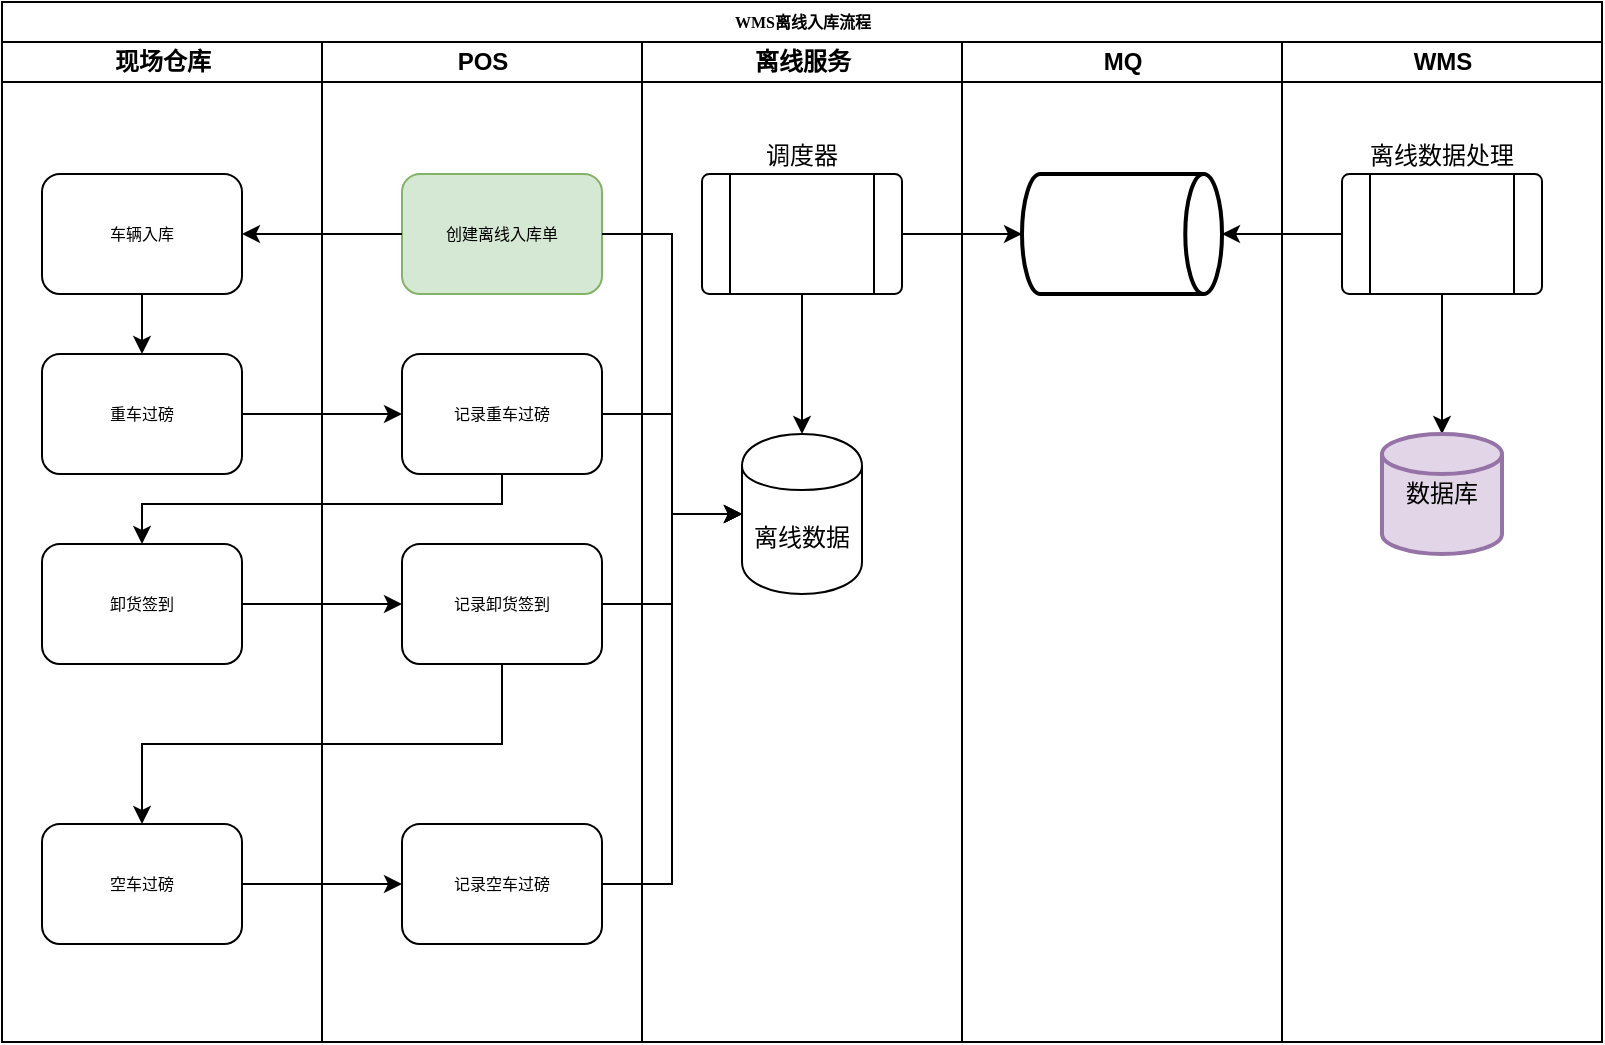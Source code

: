 <mxfile version="12.9.14" type="github">
  <diagram name="Page-1" id="74e2e168-ea6b-b213-b513-2b3c1d86103e">
    <mxGraphModel dx="1038" dy="548" grid="1" gridSize="10" guides="1" tooltips="1" connect="1" arrows="1" fold="1" page="1" pageScale="1" pageWidth="1100" pageHeight="850" background="#ffffff" math="0" shadow="0">
      <root>
        <mxCell id="0" />
        <mxCell id="1" parent="0" />
        <mxCell id="77e6c97f196da883-1" value="WMS离线入库流程" style="swimlane;html=1;childLayout=stackLayout;startSize=20;rounded=0;shadow=0;labelBackgroundColor=none;strokeWidth=1;fontFamily=Verdana;fontSize=8;align=center;" parent="1" vertex="1">
          <mxGeometry x="70" y="40" width="800" height="520" as="geometry" />
        </mxCell>
        <mxCell id="77e6c97f196da883-2" value="现场仓库" style="swimlane;html=1;startSize=20;" parent="77e6c97f196da883-1" vertex="1">
          <mxGeometry y="20" width="160" height="500" as="geometry" />
        </mxCell>
        <mxCell id="xVUOFaVbMT0TcznLDlmr-18" value="" style="edgeStyle=orthogonalEdgeStyle;rounded=0;orthogonalLoop=1;jettySize=auto;html=1;" edge="1" parent="77e6c97f196da883-2" source="77e6c97f196da883-8" target="77e6c97f196da883-9">
          <mxGeometry relative="1" as="geometry" />
        </mxCell>
        <mxCell id="77e6c97f196da883-8" value="车辆入库" style="rounded=1;whiteSpace=wrap;html=1;shadow=0;labelBackgroundColor=none;strokeWidth=1;fontFamily=Verdana;fontSize=8;align=center;" parent="77e6c97f196da883-2" vertex="1">
          <mxGeometry x="20" y="66" width="100" height="60" as="geometry" />
        </mxCell>
        <mxCell id="77e6c97f196da883-9" value="重车过磅" style="rounded=1;whiteSpace=wrap;html=1;shadow=0;labelBackgroundColor=none;strokeWidth=1;fontFamily=Verdana;fontSize=8;align=center;" parent="77e6c97f196da883-2" vertex="1">
          <mxGeometry x="20" y="156" width="100" height="60" as="geometry" />
        </mxCell>
        <mxCell id="77e6c97f196da883-10" value="卸货签到" style="rounded=1;whiteSpace=wrap;html=1;shadow=0;labelBackgroundColor=none;strokeWidth=1;fontFamily=Verdana;fontSize=8;align=center;" parent="77e6c97f196da883-2" vertex="1">
          <mxGeometry x="20" y="251" width="100" height="60" as="geometry" />
        </mxCell>
        <mxCell id="xVUOFaVbMT0TcznLDlmr-5" value="空车过磅" style="rounded=1;whiteSpace=wrap;html=1;shadow=0;labelBackgroundColor=none;strokeWidth=1;fontFamily=Verdana;fontSize=8;align=center;" vertex="1" parent="77e6c97f196da883-2">
          <mxGeometry x="20" y="391" width="100" height="60" as="geometry" />
        </mxCell>
        <mxCell id="77e6c97f196da883-3" value="POS" style="swimlane;html=1;startSize=20;" parent="77e6c97f196da883-1" vertex="1">
          <mxGeometry x="160" y="20" width="160" height="500" as="geometry" />
        </mxCell>
        <mxCell id="xVUOFaVbMT0TcznLDlmr-7" value="记录空车过磅" style="rounded=1;whiteSpace=wrap;html=1;shadow=0;labelBackgroundColor=none;strokeWidth=1;fontFamily=Verdana;fontSize=8;align=center;" vertex="1" parent="77e6c97f196da883-3">
          <mxGeometry x="40" y="391" width="100" height="60" as="geometry" />
        </mxCell>
        <mxCell id="xVUOFaVbMT0TcznLDlmr-9" value="记录卸货签到" style="rounded=1;whiteSpace=wrap;html=1;shadow=0;labelBackgroundColor=none;strokeWidth=1;fontFamily=Verdana;fontSize=8;align=center;" vertex="1" parent="77e6c97f196da883-3">
          <mxGeometry x="40" y="251" width="100" height="60" as="geometry" />
        </mxCell>
        <mxCell id="xVUOFaVbMT0TcznLDlmr-11" value="记录重车过磅" style="rounded=1;whiteSpace=wrap;html=1;shadow=0;labelBackgroundColor=none;strokeWidth=1;fontFamily=Verdana;fontSize=8;align=center;" vertex="1" parent="77e6c97f196da883-3">
          <mxGeometry x="40" y="156" width="100" height="60" as="geometry" />
        </mxCell>
        <mxCell id="77e6c97f196da883-11" value="创建离线入库单" style="rounded=1;whiteSpace=wrap;html=1;shadow=0;labelBackgroundColor=none;strokeWidth=1;fontFamily=Verdana;fontSize=8;align=center;fillColor=#d5e8d4;strokeColor=#82b366;" parent="77e6c97f196da883-3" vertex="1">
          <mxGeometry x="40" y="66" width="100" height="60" as="geometry" />
        </mxCell>
        <mxCell id="77e6c97f196da883-4" value="离线服务" style="swimlane;html=1;startSize=20;" parent="77e6c97f196da883-1" vertex="1">
          <mxGeometry x="320" y="20" width="160" height="500" as="geometry" />
        </mxCell>
        <mxCell id="xVUOFaVbMT0TcznLDlmr-24" value="离线数据" style="shape=cylinder;whiteSpace=wrap;html=1;boundedLbl=1;backgroundOutline=1;" vertex="1" parent="77e6c97f196da883-4">
          <mxGeometry x="50" y="196" width="60" height="80" as="geometry" />
        </mxCell>
        <mxCell id="xVUOFaVbMT0TcznLDlmr-34" value="" style="edgeStyle=orthogonalEdgeStyle;rounded=0;orthogonalLoop=1;jettySize=auto;html=1;" edge="1" parent="77e6c97f196da883-4" source="xVUOFaVbMT0TcznLDlmr-30" target="xVUOFaVbMT0TcznLDlmr-24">
          <mxGeometry relative="1" as="geometry" />
        </mxCell>
        <mxCell id="xVUOFaVbMT0TcznLDlmr-30" value="调度器" style="verticalLabelPosition=top;verticalAlign=bottom;html=1;shape=process;whiteSpace=wrap;rounded=1;size=0.14;arcSize=6;labelPosition=center;align=center;" vertex="1" parent="77e6c97f196da883-4">
          <mxGeometry x="30" y="66" width="100" height="60" as="geometry" />
        </mxCell>
        <mxCell id="77e6c97f196da883-5" value="MQ" style="swimlane;html=1;startSize=20;" parent="77e6c97f196da883-1" vertex="1">
          <mxGeometry x="480" y="20" width="160" height="500" as="geometry" />
        </mxCell>
        <mxCell id="xVUOFaVbMT0TcznLDlmr-36" value="" style="strokeWidth=2;html=1;shape=mxgraph.flowchart.direct_data;whiteSpace=wrap;" vertex="1" parent="77e6c97f196da883-5">
          <mxGeometry x="30" y="66" width="100" height="60" as="geometry" />
        </mxCell>
        <mxCell id="77e6c97f196da883-6" value="WMS" style="swimlane;html=1;startSize=20;" parent="77e6c97f196da883-1" vertex="1">
          <mxGeometry x="640" y="20" width="160" height="500" as="geometry" />
        </mxCell>
        <mxCell id="xVUOFaVbMT0TcznLDlmr-40" value="" style="edgeStyle=orthogonalEdgeStyle;rounded=0;orthogonalLoop=1;jettySize=auto;html=1;" edge="1" parent="77e6c97f196da883-6" source="xVUOFaVbMT0TcznLDlmr-38" target="xVUOFaVbMT0TcznLDlmr-39">
          <mxGeometry relative="1" as="geometry" />
        </mxCell>
        <mxCell id="xVUOFaVbMT0TcznLDlmr-38" value="离线数据处理" style="verticalLabelPosition=top;verticalAlign=bottom;html=1;shape=process;whiteSpace=wrap;rounded=1;size=0.14;arcSize=6;labelPosition=center;align=center;" vertex="1" parent="77e6c97f196da883-6">
          <mxGeometry x="30" y="66" width="100" height="60" as="geometry" />
        </mxCell>
        <mxCell id="xVUOFaVbMT0TcznLDlmr-39" value="数据库" style="strokeWidth=2;html=1;shape=mxgraph.flowchart.database;whiteSpace=wrap;fillColor=#e1d5e7;strokeColor=#9673a6;" vertex="1" parent="77e6c97f196da883-6">
          <mxGeometry x="50" y="196" width="60" height="60" as="geometry" />
        </mxCell>
        <mxCell id="xVUOFaVbMT0TcznLDlmr-13" value="" style="edgeStyle=orthogonalEdgeStyle;rounded=0;orthogonalLoop=1;jettySize=auto;html=1;" edge="1" parent="77e6c97f196da883-1" source="77e6c97f196da883-11" target="77e6c97f196da883-8">
          <mxGeometry relative="1" as="geometry" />
        </mxCell>
        <mxCell id="xVUOFaVbMT0TcznLDlmr-19" value="" style="edgeStyle=orthogonalEdgeStyle;rounded=0;orthogonalLoop=1;jettySize=auto;html=1;" edge="1" parent="77e6c97f196da883-1" source="77e6c97f196da883-9" target="xVUOFaVbMT0TcznLDlmr-11">
          <mxGeometry relative="1" as="geometry" />
        </mxCell>
        <mxCell id="xVUOFaVbMT0TcznLDlmr-21" value="" style="edgeStyle=orthogonalEdgeStyle;rounded=0;orthogonalLoop=1;jettySize=auto;html=1;" edge="1" parent="77e6c97f196da883-1" source="77e6c97f196da883-10" target="xVUOFaVbMT0TcznLDlmr-9">
          <mxGeometry relative="1" as="geometry" />
        </mxCell>
        <mxCell id="xVUOFaVbMT0TcznLDlmr-23" value="" style="edgeStyle=orthogonalEdgeStyle;rounded=0;orthogonalLoop=1;jettySize=auto;html=1;" edge="1" parent="77e6c97f196da883-1" source="xVUOFaVbMT0TcznLDlmr-5" target="xVUOFaVbMT0TcznLDlmr-7">
          <mxGeometry relative="1" as="geometry" />
        </mxCell>
        <mxCell id="xVUOFaVbMT0TcznLDlmr-20" value="" style="edgeStyle=orthogonalEdgeStyle;rounded=0;orthogonalLoop=1;jettySize=auto;html=1;exitX=0.5;exitY=1;exitDx=0;exitDy=0;" edge="1" parent="77e6c97f196da883-1" source="xVUOFaVbMT0TcznLDlmr-11" target="77e6c97f196da883-10">
          <mxGeometry relative="1" as="geometry">
            <Array as="points">
              <mxPoint x="250" y="251" />
              <mxPoint x="70" y="251" />
            </Array>
          </mxGeometry>
        </mxCell>
        <mxCell id="xVUOFaVbMT0TcznLDlmr-22" value="" style="edgeStyle=orthogonalEdgeStyle;rounded=0;orthogonalLoop=1;jettySize=auto;html=1;exitX=0.5;exitY=1;exitDx=0;exitDy=0;" edge="1" parent="77e6c97f196da883-1" source="xVUOFaVbMT0TcznLDlmr-9" target="xVUOFaVbMT0TcznLDlmr-5">
          <mxGeometry relative="1" as="geometry" />
        </mxCell>
        <mxCell id="xVUOFaVbMT0TcznLDlmr-31" style="edgeStyle=orthogonalEdgeStyle;rounded=0;orthogonalLoop=1;jettySize=auto;html=1;exitX=1;exitY=0.5;exitDx=0;exitDy=0;entryX=0;entryY=0.5;entryDx=0;entryDy=0;" edge="1" parent="77e6c97f196da883-1" source="xVUOFaVbMT0TcznLDlmr-9" target="xVUOFaVbMT0TcznLDlmr-24">
          <mxGeometry relative="1" as="geometry" />
        </mxCell>
        <mxCell id="xVUOFaVbMT0TcznLDlmr-32" style="edgeStyle=orthogonalEdgeStyle;rounded=0;orthogonalLoop=1;jettySize=auto;html=1;exitX=1;exitY=0.5;exitDx=0;exitDy=0;entryX=0;entryY=0.5;entryDx=0;entryDy=0;" edge="1" parent="77e6c97f196da883-1" source="xVUOFaVbMT0TcznLDlmr-11" target="xVUOFaVbMT0TcznLDlmr-24">
          <mxGeometry relative="1" as="geometry" />
        </mxCell>
        <mxCell id="xVUOFaVbMT0TcznLDlmr-33" style="edgeStyle=orthogonalEdgeStyle;rounded=0;orthogonalLoop=1;jettySize=auto;html=1;exitX=1;exitY=0.5;exitDx=0;exitDy=0;entryX=0;entryY=0.5;entryDx=0;entryDy=0;" edge="1" parent="77e6c97f196da883-1" source="77e6c97f196da883-11" target="xVUOFaVbMT0TcznLDlmr-24">
          <mxGeometry relative="1" as="geometry" />
        </mxCell>
        <mxCell id="xVUOFaVbMT0TcznLDlmr-35" style="edgeStyle=orthogonalEdgeStyle;rounded=0;orthogonalLoop=1;jettySize=auto;html=1;exitX=1;exitY=0.5;exitDx=0;exitDy=0;entryX=0;entryY=0.5;entryDx=0;entryDy=0;" edge="1" parent="77e6c97f196da883-1" source="xVUOFaVbMT0TcznLDlmr-7" target="xVUOFaVbMT0TcznLDlmr-24">
          <mxGeometry relative="1" as="geometry" />
        </mxCell>
        <mxCell id="xVUOFaVbMT0TcznLDlmr-37" value="" style="edgeStyle=orthogonalEdgeStyle;rounded=0;orthogonalLoop=1;jettySize=auto;html=1;" edge="1" parent="77e6c97f196da883-1" source="xVUOFaVbMT0TcznLDlmr-30" target="xVUOFaVbMT0TcznLDlmr-36">
          <mxGeometry relative="1" as="geometry" />
        </mxCell>
        <mxCell id="xVUOFaVbMT0TcznLDlmr-41" value="" style="edgeStyle=orthogonalEdgeStyle;rounded=0;orthogonalLoop=1;jettySize=auto;html=1;" edge="1" parent="77e6c97f196da883-1" source="xVUOFaVbMT0TcznLDlmr-38" target="xVUOFaVbMT0TcznLDlmr-36">
          <mxGeometry relative="1" as="geometry" />
        </mxCell>
      </root>
    </mxGraphModel>
  </diagram>
</mxfile>

